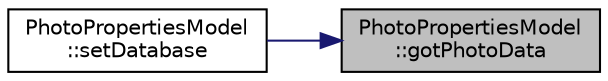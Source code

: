 digraph "PhotoPropertiesModel::gotPhotoData"
{
 // LATEX_PDF_SIZE
  edge [fontname="Helvetica",fontsize="10",labelfontname="Helvetica",labelfontsize="10"];
  node [fontname="Helvetica",fontsize="10",shape=record];
  rankdir="RL";
  Node1 [label="PhotoPropertiesModel\l::gotPhotoData",height=0.2,width=0.4,color="black", fillcolor="grey75", style="filled", fontcolor="black",tooltip=" "];
  Node1 -> Node2 [dir="back",color="midnightblue",fontsize="10",style="solid",fontname="Helvetica"];
  Node2 [label="PhotoPropertiesModel\l::setDatabase",height=0.2,width=0.4,color="black", fillcolor="white", style="filled",URL="$class_photo_properties_model.html#a99c7564180d10732775b290201f953e6",tooltip=" "];
}
